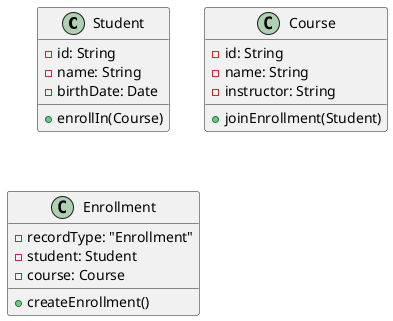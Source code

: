 @startuml
class Student {
    - id: String
    - name: String
    - birthDate: Date
    
    + enrollIn(Course)
}

class Course {
    - id: String
    - name: String
    - instructor: String
    
    + joinEnrollment(Student)
}

class Enrollment {
    - recordType: "Enrollment"
    - student: Student
    - course: Course
    
    + createEnrollment()
}
@enduml